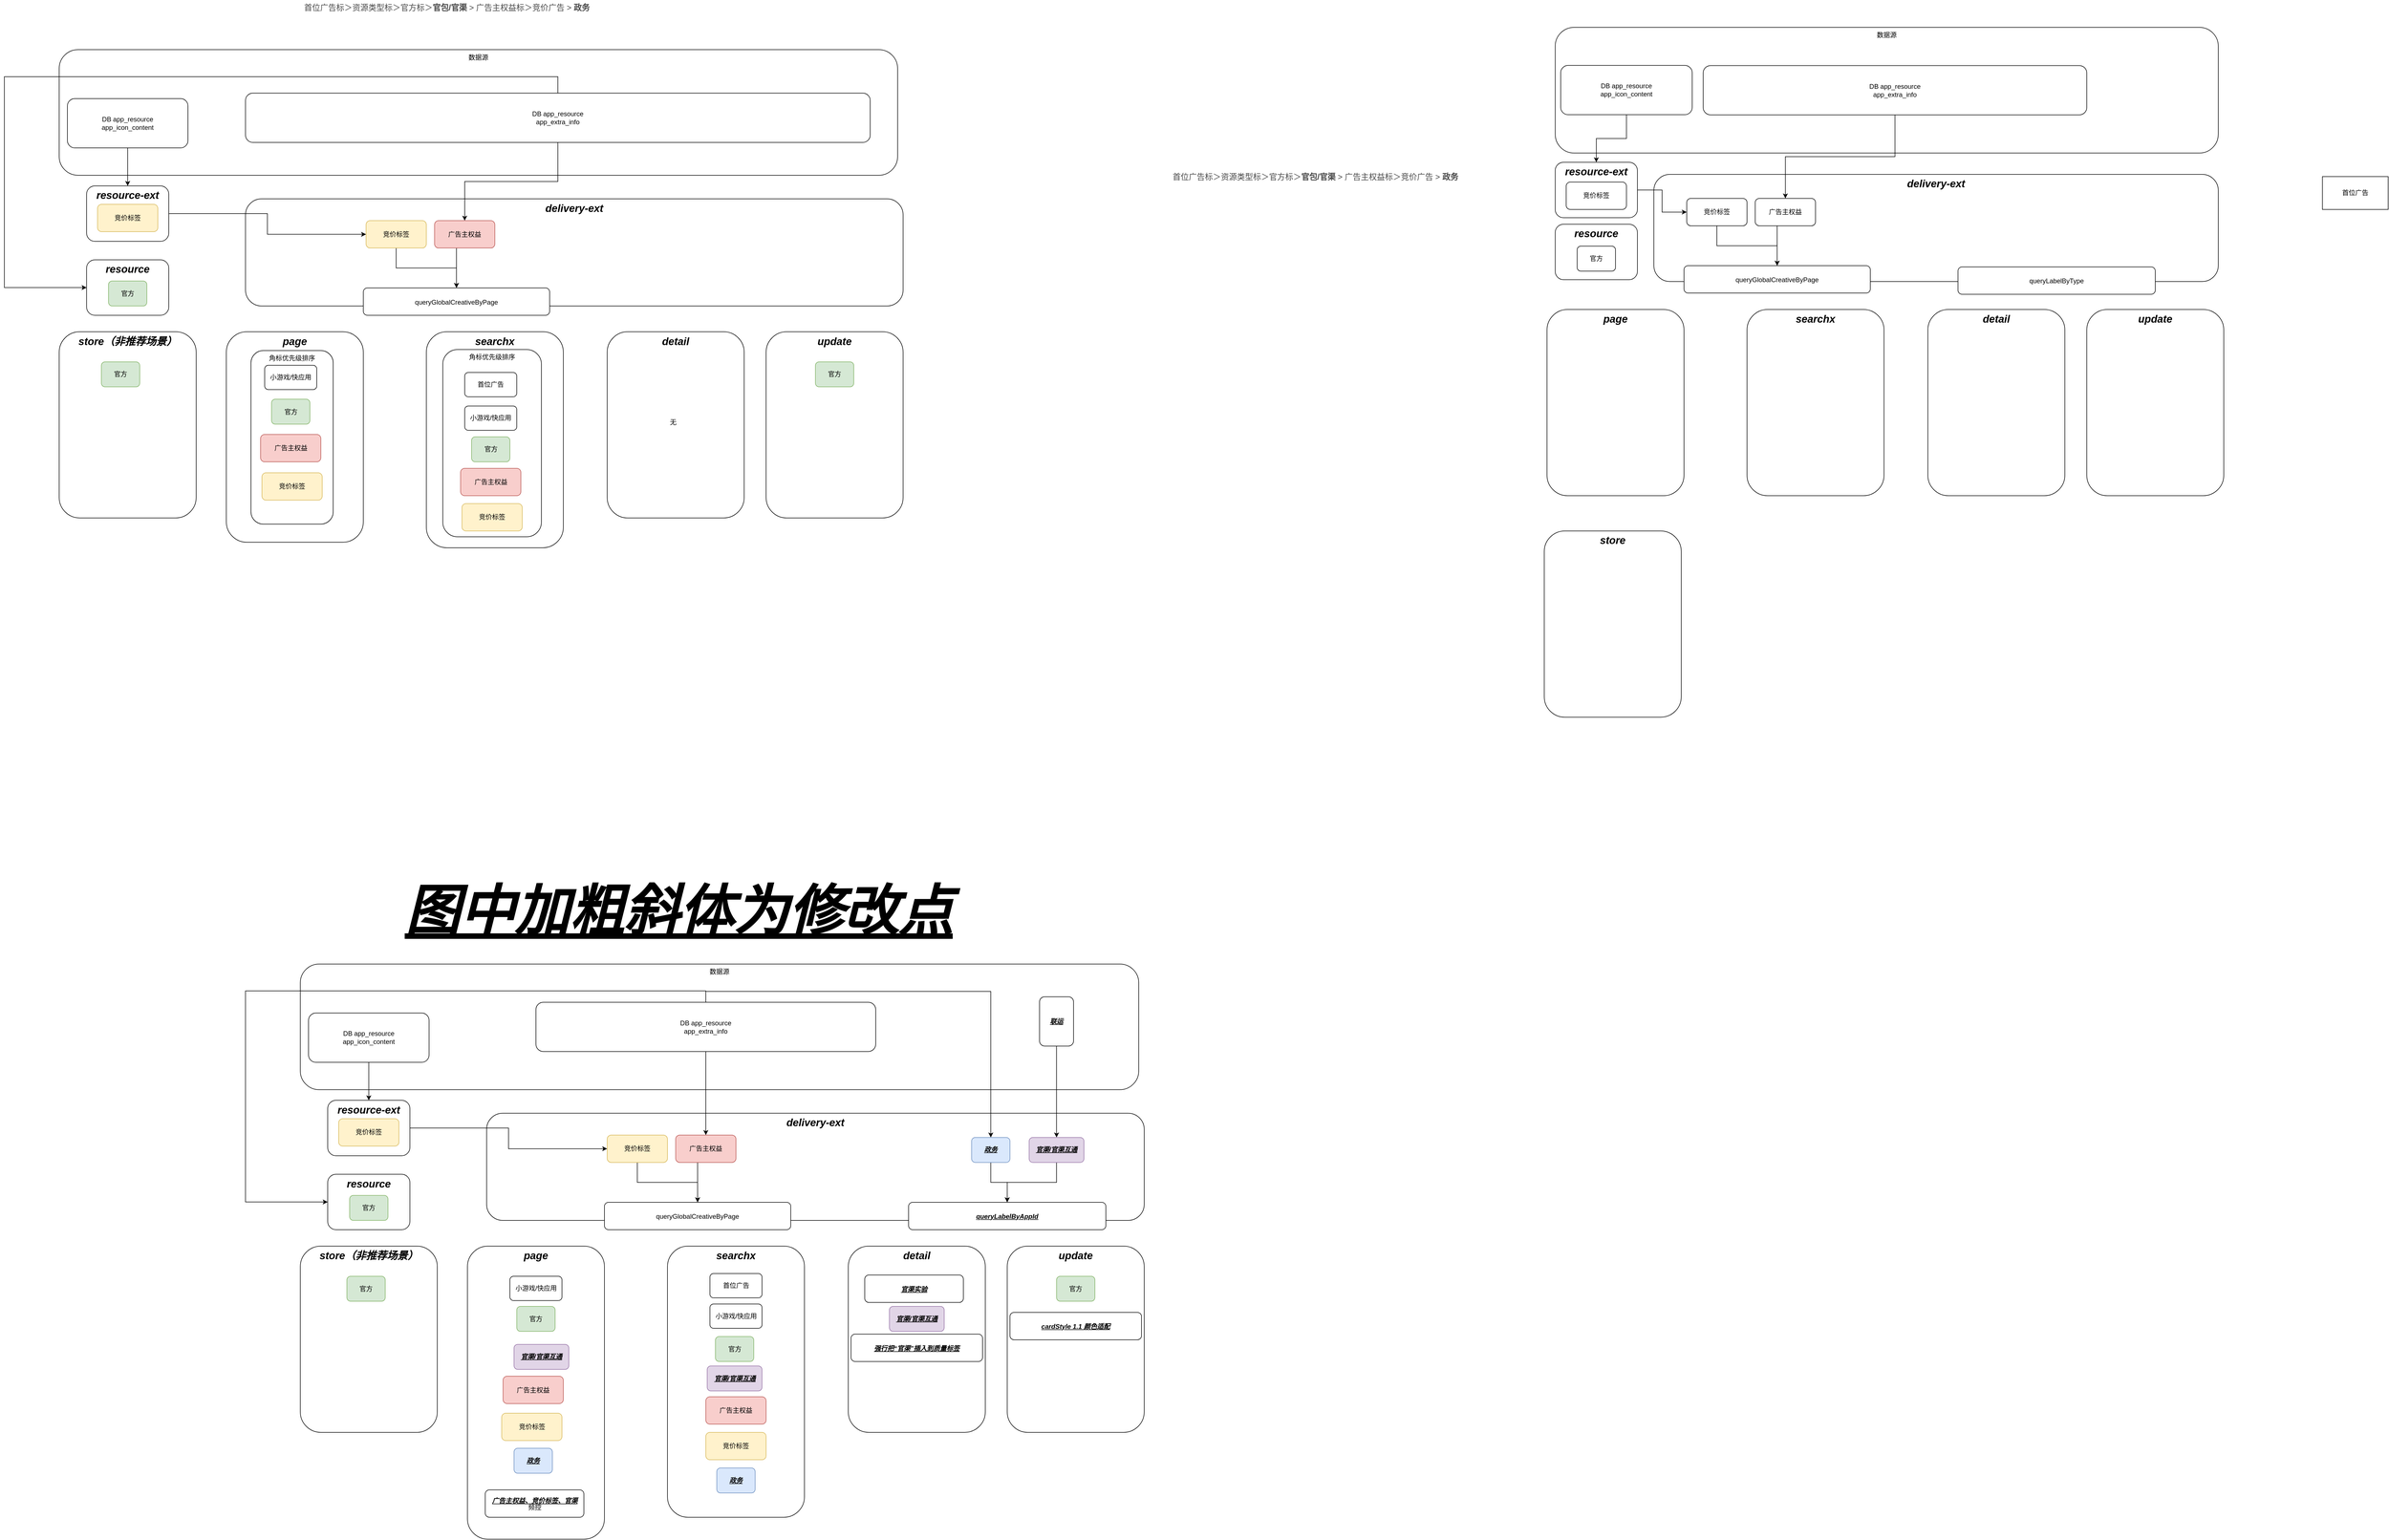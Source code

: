 <mxfile version="27.2.0">
  <diagram name="第 1 页" id="8LxZiP1NVyg7wSqTXbnJ">
    <mxGraphModel dx="1678" dy="2067" grid="1" gridSize="10" guides="1" tooltips="1" connect="1" arrows="1" fold="1" page="1" pageScale="1" pageWidth="827" pageHeight="1169" math="0" shadow="0">
      <root>
        <mxCell id="0" />
        <mxCell id="1" parent="0" />
        <mxCell id="3B4yekNZGvFQ_pMUscjl-64" value="数据源" style="rounded=1;whiteSpace=wrap;html=1;verticalAlign=top;" parent="1" vertex="1">
          <mxGeometry x="750" y="-799.38" width="1530" height="229.38" as="geometry" />
        </mxCell>
        <mxCell id="EMqu3kAwZpFHPyhhM5yz-33" value="delivery-ext" style="rounded=1;whiteSpace=wrap;html=1;verticalAlign=top;fontStyle=3;fontSize=19;" parent="1" vertex="1">
          <mxGeometry x="1090" y="-527" width="1200" height="195.62" as="geometry" />
        </mxCell>
        <mxCell id="1YZOs5OkidO7PdD_BnGx-1" value="resource" style="rounded=1;whiteSpace=wrap;html=1;verticalAlign=top;fontStyle=3;fontSize=19;" parent="1" vertex="1">
          <mxGeometry x="800" y="-415.62" width="150" height="101.24" as="geometry" />
        </mxCell>
        <mxCell id="EMqu3kAwZpFHPyhhM5yz-104" style="edgeStyle=orthogonalEdgeStyle;rounded=0;orthogonalLoop=1;jettySize=auto;html=1;exitX=0.5;exitY=0;exitDx=0;exitDy=0;" parent="1" source="1YZOs5OkidO7PdD_BnGx-44" edge="1">
          <mxGeometry relative="1" as="geometry">
            <mxPoint x="800" y="-365" as="targetPoint" />
            <Array as="points">
              <mxPoint x="1660" y="-750" />
              <mxPoint x="650" y="-750" />
              <mxPoint x="650" y="-365" />
            </Array>
          </mxGeometry>
        </mxCell>
        <mxCell id="EMqu3kAwZpFHPyhhM5yz-11" value="searchx" style="rounded=1;whiteSpace=wrap;html=1;verticalAlign=top;fontStyle=3;fontSize=19;" parent="1" vertex="1">
          <mxGeometry x="1420" y="-284.38" width="250" height="394.38" as="geometry" />
        </mxCell>
        <mxCell id="EMqu3kAwZpFHPyhhM5yz-12" value="page" style="rounded=1;whiteSpace=wrap;html=1;verticalAlign=top;fontStyle=3;fontSize=19;" parent="1" vertex="1">
          <mxGeometry x="1055" y="-284.38" width="250" height="384.38" as="geometry" />
        </mxCell>
        <mxCell id="4hsmViWtGQXoQg3-sEdV-2" value="角标优先级排序" style="rounded=1;whiteSpace=wrap;html=1;verticalAlign=top;" vertex="1" parent="1">
          <mxGeometry x="1450" y="-251.88" width="180" height="341.88" as="geometry" />
        </mxCell>
        <mxCell id="EMqu3kAwZpFHPyhhM5yz-14" value="update" style="rounded=1;whiteSpace=wrap;html=1;verticalAlign=top;fontStyle=3;fontSize=19;" parent="1" vertex="1">
          <mxGeometry x="2040" y="-284.38" width="250" height="340" as="geometry" />
        </mxCell>
        <mxCell id="EMqu3kAwZpFHPyhhM5yz-13" value="detail" style="rounded=1;whiteSpace=wrap;html=1;verticalAlign=top;fontStyle=3;fontSize=19;" parent="1" vertex="1">
          <mxGeometry x="1750" y="-284.38" width="250" height="340" as="geometry" />
        </mxCell>
        <mxCell id="4hsmViWtGQXoQg3-sEdV-1" value="角标优先级排序" style="rounded=1;whiteSpace=wrap;html=1;verticalAlign=top;" vertex="1" parent="1">
          <mxGeometry x="1100" y="-250" width="150" height="316.88" as="geometry" />
        </mxCell>
        <UserObject label="&lt;span data-docs-delta=&quot;[[20,&amp;quot;首位广告标＞资源类型标＞官方标＞&amp;quot;,&amp;quot;inline-dir:\&amp;quot;ltr\&amp;quot;&amp;quot;],[20,&amp;quot;官包/官渠 &amp;quot;,&amp;quot;8:1|inline-dir:\&amp;quot;ltr\&amp;quot;&amp;quot;],[20,&amp;quot;&gt; 广告主权益标＞竞价广告 &gt; &amp;quot;,&amp;quot;inline-dir:\&amp;quot;ltr\&amp;quot;&amp;quot;],[20,&amp;quot;政务&amp;quot;,&amp;quot;8:1|inline-dir:\&amp;quot;ltr\&amp;quot;&amp;quot;]]&quot; data-copy-origin=&quot;https://odocs.myoas.com&quot;&gt;&lt;p class=&quot;ql-direction-ltr ql-long-284244&quot; style=&quot;line-height: 100%;margin-bottom: 0pt;margin-top: 0pt;font-size: 11pt;color: #494949;&quot;&gt;&lt;span class=&quot;ql-author-284244&quot; style=&quot;&quot;&gt;首位广告标＞资源类型标＞官方标＞&lt;/span&gt;&lt;strong class=&quot;ql-author-284244&quot; style=&quot;&quot;&gt;官包/官渠 &lt;/strong&gt;&lt;span class=&quot;ql-author-284244&quot; style=&quot;&quot;&gt;&amp;gt; 广告主权益标＞竞价广告 &amp;gt; &lt;/span&gt;&lt;strong class=&quot;ql-author-284244&quot; style=&quot;&quot;&gt;政务&lt;/strong&gt;&lt;/p&gt;&lt;/span&gt;" link="&lt;span data-docs-delta=&quot;[[20,&amp;quot;首位广告标＞资源类型标＞官方标＞&amp;quot;,&amp;quot;inline-dir:\&amp;quot;ltr\&amp;quot;&amp;quot;],[20,&amp;quot;官包/官渠 &amp;quot;,&amp;quot;8:1|inline-dir:\&amp;quot;ltr\&amp;quot;&amp;quot;],[20,&amp;quot;&gt; 广告主权益标＞竞价广告 &gt; &amp;quot;,&amp;quot;inline-dir:\&amp;quot;ltr\&amp;quot;&amp;quot;],[20,&amp;quot;政务&amp;quot;,&amp;quot;8:1|inline-dir:\&amp;quot;ltr\&amp;quot;&amp;quot;]]&quot; data-copy-origin=&quot;https://odocs.myoas.com&quot;&gt;&lt;p class=&quot;ql-direction-ltr ql-long-284244&quot; style=&quot;line-height: 100%;margin-bottom: 0pt;margin-top: 0pt;font-size: 11pt;color: #494949;&quot;&gt;&lt;span class=&quot;ql-author-284244&quot; style=&quot;&quot;&gt;首位广告标＞资源类型标＞官方标＞&lt;/span&gt;&lt;strong class=&quot;ql-author-284244&quot; style=&quot;&quot;&gt;官包/官渠 &lt;/strong&gt;&lt;span class=&quot;ql-author-284244&quot; style=&quot;&quot;&gt;&amp;gt; 广告主权益标＞竞价广告 &amp;gt; &lt;/span&gt;&lt;strong class=&quot;ql-author-284244&quot; style=&quot;&quot;&gt;政务&lt;/strong&gt;&lt;/p&gt;&lt;/span&gt;" id="EMqu3kAwZpFHPyhhM5yz-23">
          <mxCell style="text;whiteSpace=wrap;html=1;" parent="1" vertex="1">
            <mxGeometry x="1195" y="-890" width="560" height="40" as="geometry" />
          </mxCell>
        </UserObject>
        <mxCell id="EMqu3kAwZpFHPyhhM5yz-56" style="edgeStyle=orthogonalEdgeStyle;rounded=0;orthogonalLoop=1;jettySize=auto;html=1;entryX=0.5;entryY=0;entryDx=0;entryDy=0;" parent="1" source="EMqu3kAwZpFHPyhhM5yz-28" target="EMqu3kAwZpFHPyhhM5yz-44" edge="1">
          <mxGeometry relative="1" as="geometry">
            <Array as="points">
              <mxPoint x="1475" y="-420" />
              <mxPoint x="1475" y="-420" />
            </Array>
          </mxGeometry>
        </mxCell>
        <mxCell id="EMqu3kAwZpFHPyhhM5yz-28" value="广告主权益" style="rounded=1;whiteSpace=wrap;html=1;fillColor=#f8cecc;strokeColor=#b85450;" parent="1" vertex="1">
          <mxGeometry x="1435" y="-487.19" width="110" height="50" as="geometry" />
        </mxCell>
        <mxCell id="EMqu3kAwZpFHPyhhM5yz-32" value="官方" style="rounded=1;whiteSpace=wrap;html=1;fillColor=#d5e8d4;strokeColor=#82b366;" parent="1" vertex="1">
          <mxGeometry x="840" y="-377" width="70" height="45.62" as="geometry" />
        </mxCell>
        <mxCell id="EMqu3kAwZpFHPyhhM5yz-57" style="edgeStyle=orthogonalEdgeStyle;rounded=0;orthogonalLoop=1;jettySize=auto;html=1;entryX=0.5;entryY=0;entryDx=0;entryDy=0;" parent="1" source="EMqu3kAwZpFHPyhhM5yz-43" target="EMqu3kAwZpFHPyhhM5yz-44" edge="1">
          <mxGeometry relative="1" as="geometry" />
        </mxCell>
        <mxCell id="EMqu3kAwZpFHPyhhM5yz-43" value="竞价标签" style="rounded=1;whiteSpace=wrap;html=1;fillColor=#fff2cc;strokeColor=#d6b656;" parent="1" vertex="1">
          <mxGeometry x="1310" y="-487.19" width="110" height="50" as="geometry" />
        </mxCell>
        <mxCell id="EMqu3kAwZpFHPyhhM5yz-44" value="&lt;span data-copy-origin=&quot;https://odocs.myoas.com&quot; data-docs-delta=&quot;[[20,&amp;quot;queryGlobalCreativeByPage&amp;quot;]]&quot;&gt;&lt;div style=&quot;line-height: 100%;&quot; data-language=&quot;java&quot; class=&quot;ql-code-block ql-direction-ltr ql-word-wrap-true ql-authorBlock-284244 ql-long-284244&quot;&gt;&lt;span class=&quot;ql-token hljs-title&quot;&gt;queryGlobalCreativeByPage&lt;/span&gt;&lt;/div&gt;&lt;/span&gt;" style="rounded=1;whiteSpace=wrap;html=1;" parent="1" vertex="1">
          <mxGeometry x="1305" y="-364.38" width="340" height="50" as="geometry" />
        </mxCell>
        <mxCell id="EMqu3kAwZpFHPyhhM5yz-49" style="edgeStyle=orthogonalEdgeStyle;rounded=0;orthogonalLoop=1;jettySize=auto;html=1;entryX=0.5;entryY=0;entryDx=0;entryDy=0;" parent="1" source="EMqu3kAwZpFHPyhhM5yz-46" target="EMqu3kAwZpFHPyhhM5yz-47" edge="1">
          <mxGeometry relative="1" as="geometry" />
        </mxCell>
        <mxCell id="EMqu3kAwZpFHPyhhM5yz-46" value="DB app_resource&lt;br&gt;app_icon_content" style="rounded=1;whiteSpace=wrap;html=1;" parent="1" vertex="1">
          <mxGeometry x="765" y="-710" width="220" height="90" as="geometry" />
        </mxCell>
        <mxCell id="EMqu3kAwZpFHPyhhM5yz-103" style="edgeStyle=orthogonalEdgeStyle;rounded=0;orthogonalLoop=1;jettySize=auto;html=1;entryX=0;entryY=0.5;entryDx=0;entryDy=0;" parent="1" source="EMqu3kAwZpFHPyhhM5yz-47" target="EMqu3kAwZpFHPyhhM5yz-43" edge="1">
          <mxGeometry relative="1" as="geometry" />
        </mxCell>
        <mxCell id="EMqu3kAwZpFHPyhhM5yz-47" value="resource-ext" style="rounded=1;whiteSpace=wrap;html=1;verticalAlign=top;fontStyle=3;fontSize=19;" parent="1" vertex="1">
          <mxGeometry x="800" y="-550.62" width="150" height="101.24" as="geometry" />
        </mxCell>
        <mxCell id="EMqu3kAwZpFHPyhhM5yz-48" value="竞价标签" style="rounded=1;whiteSpace=wrap;html=1;fillColor=#fff2cc;strokeColor=#d6b656;" parent="1" vertex="1">
          <mxGeometry x="820" y="-517" width="110" height="50" as="geometry" />
        </mxCell>
        <mxCell id="EMqu3kAwZpFHPyhhM5yz-53" style="edgeStyle=orthogonalEdgeStyle;rounded=0;orthogonalLoop=1;jettySize=auto;html=1;entryX=0.5;entryY=0;entryDx=0;entryDy=0;" parent="1" source="1YZOs5OkidO7PdD_BnGx-44" target="EMqu3kAwZpFHPyhhM5yz-28" edge="1">
          <mxGeometry relative="1" as="geometry" />
        </mxCell>
        <mxCell id="1YZOs5OkidO7PdD_BnGx-44" value="DB app_resource&lt;br&gt;app_extra_info" style="rounded=1;whiteSpace=wrap;html=1;" parent="1" vertex="1">
          <mxGeometry x="1090" y="-720" width="1140" height="90" as="geometry" />
        </mxCell>
        <mxCell id="EMqu3kAwZpFHPyhhM5yz-58" value="delivery-ext" style="rounded=1;whiteSpace=wrap;html=1;verticalAlign=top;fontStyle=3;fontSize=19;" parent="1" vertex="1">
          <mxGeometry x="3660" y="-571.62" width="1030" height="195.62" as="geometry" />
        </mxCell>
        <mxCell id="EMqu3kAwZpFHPyhhM5yz-59" value="resource" style="rounded=1;whiteSpace=wrap;html=1;verticalAlign=top;fontStyle=3;fontSize=19;" parent="1" vertex="1">
          <mxGeometry x="3480" y="-480.62" width="150" height="101.24" as="geometry" />
        </mxCell>
        <mxCell id="EMqu3kAwZpFHPyhhM5yz-60" value="数据源" style="rounded=1;whiteSpace=wrap;html=1;verticalAlign=top;" parent="1" vertex="1">
          <mxGeometry x="3480" y="-840" width="1210" height="229.38" as="geometry" />
        </mxCell>
        <mxCell id="EMqu3kAwZpFHPyhhM5yz-63" value="searchx" style="rounded=1;whiteSpace=wrap;html=1;verticalAlign=top;fontStyle=3;fontSize=19;" parent="1" vertex="1">
          <mxGeometry x="3830" y="-325.0" width="250" height="340" as="geometry" />
        </mxCell>
        <mxCell id="EMqu3kAwZpFHPyhhM5yz-64" value="page" style="rounded=1;whiteSpace=wrap;html=1;verticalAlign=top;fontStyle=3;fontSize=19;" parent="1" vertex="1">
          <mxGeometry x="3465" y="-325" width="250" height="340" as="geometry" />
        </mxCell>
        <mxCell id="EMqu3kAwZpFHPyhhM5yz-65" value="update" style="rounded=1;whiteSpace=wrap;html=1;verticalAlign=top;fontStyle=3;fontSize=19;" parent="1" vertex="1">
          <mxGeometry x="4450" y="-325.0" width="250" height="340" as="geometry" />
        </mxCell>
        <mxCell id="EMqu3kAwZpFHPyhhM5yz-66" value="store" style="rounded=1;whiteSpace=wrap;html=1;verticalAlign=top;fontStyle=3;fontSize=19;" parent="1" vertex="1">
          <mxGeometry x="3460" y="79.38" width="250" height="340" as="geometry" />
        </mxCell>
        <mxCell id="EMqu3kAwZpFHPyhhM5yz-67" value="detail" style="rounded=1;whiteSpace=wrap;html=1;verticalAlign=top;fontStyle=3;fontSize=19;" parent="1" vertex="1">
          <mxGeometry x="4160" y="-325" width="250" height="340" as="geometry" />
        </mxCell>
        <mxCell id="EMqu3kAwZpFHPyhhM5yz-70" value="首位广告" style="whiteSpace=wrap;html=1;" parent="1" vertex="1">
          <mxGeometry x="4880" y="-567.62" width="120" height="60" as="geometry" />
        </mxCell>
        <UserObject label="&lt;span data-docs-delta=&quot;[[20,&amp;quot;首位广告标＞资源类型标＞官方标＞&amp;quot;,&amp;quot;inline-dir:\&amp;quot;ltr\&amp;quot;&amp;quot;],[20,&amp;quot;官包/官渠 &amp;quot;,&amp;quot;8:1|inline-dir:\&amp;quot;ltr\&amp;quot;&amp;quot;],[20,&amp;quot;&gt; 广告主权益标＞竞价广告 &gt; &amp;quot;,&amp;quot;inline-dir:\&amp;quot;ltr\&amp;quot;&amp;quot;],[20,&amp;quot;政务&amp;quot;,&amp;quot;8:1|inline-dir:\&amp;quot;ltr\&amp;quot;&amp;quot;]]&quot; data-copy-origin=&quot;https://odocs.myoas.com&quot;&gt;&lt;p class=&quot;ql-direction-ltr ql-long-284244&quot; style=&quot;line-height: 100%;margin-bottom: 0pt;margin-top: 0pt;font-size: 11pt;color: #494949;&quot;&gt;&lt;span class=&quot;ql-author-284244&quot; style=&quot;&quot;&gt;首位广告标＞资源类型标＞官方标＞&lt;/span&gt;&lt;strong class=&quot;ql-author-284244&quot; style=&quot;&quot;&gt;官包/官渠 &lt;/strong&gt;&lt;span class=&quot;ql-author-284244&quot; style=&quot;&quot;&gt;&amp;gt; 广告主权益标＞竞价广告 &amp;gt; &lt;/span&gt;&lt;strong class=&quot;ql-author-284244&quot; style=&quot;&quot;&gt;政务&lt;/strong&gt;&lt;/p&gt;&lt;/span&gt;" link="&lt;span data-docs-delta=&quot;[[20,&amp;quot;首位广告标＞资源类型标＞官方标＞&amp;quot;,&amp;quot;inline-dir:\&amp;quot;ltr\&amp;quot;&amp;quot;],[20,&amp;quot;官包/官渠 &amp;quot;,&amp;quot;8:1|inline-dir:\&amp;quot;ltr\&amp;quot;&amp;quot;],[20,&amp;quot;&gt; 广告主权益标＞竞价广告 &gt; &amp;quot;,&amp;quot;inline-dir:\&amp;quot;ltr\&amp;quot;&amp;quot;],[20,&amp;quot;政务&amp;quot;,&amp;quot;8:1|inline-dir:\&amp;quot;ltr\&amp;quot;&amp;quot;]]&quot; data-copy-origin=&quot;https://odocs.myoas.com&quot;&gt;&lt;p class=&quot;ql-direction-ltr ql-long-284244&quot; style=&quot;line-height: 100%;margin-bottom: 0pt;margin-top: 0pt;font-size: 11pt;color: #494949;&quot;&gt;&lt;span class=&quot;ql-author-284244&quot; style=&quot;&quot;&gt;首位广告标＞资源类型标＞官方标＞&lt;/span&gt;&lt;strong class=&quot;ql-author-284244&quot; style=&quot;&quot;&gt;官包/官渠 &lt;/strong&gt;&lt;span class=&quot;ql-author-284244&quot; style=&quot;&quot;&gt;&amp;gt; 广告主权益标＞竞价广告 &amp;gt; &lt;/span&gt;&lt;strong class=&quot;ql-author-284244&quot; style=&quot;&quot;&gt;政务&lt;/strong&gt;&lt;/p&gt;&lt;/span&gt;" id="EMqu3kAwZpFHPyhhM5yz-71">
          <mxCell style="text;whiteSpace=wrap;html=1;" parent="1" vertex="1">
            <mxGeometry x="2780" y="-581.25" width="560" height="40" as="geometry" />
          </mxCell>
        </UserObject>
        <mxCell id="EMqu3kAwZpFHPyhhM5yz-72" style="edgeStyle=orthogonalEdgeStyle;rounded=0;orthogonalLoop=1;jettySize=auto;html=1;entryX=0.5;entryY=0;entryDx=0;entryDy=0;" parent="1" source="EMqu3kAwZpFHPyhhM5yz-73" target="EMqu3kAwZpFHPyhhM5yz-80" edge="1">
          <mxGeometry relative="1" as="geometry">
            <Array as="points">
              <mxPoint x="3885" y="-460.62" />
              <mxPoint x="3885" y="-460.62" />
            </Array>
          </mxGeometry>
        </mxCell>
        <mxCell id="EMqu3kAwZpFHPyhhM5yz-73" value="广告主权益" style="rounded=1;whiteSpace=wrap;html=1;" parent="1" vertex="1">
          <mxGeometry x="3845" y="-527.81" width="110" height="50" as="geometry" />
        </mxCell>
        <mxCell id="EMqu3kAwZpFHPyhhM5yz-75" value="官方" style="rounded=1;whiteSpace=wrap;html=1;" parent="1" vertex="1">
          <mxGeometry x="3520" y="-440.62" width="70" height="45.62" as="geometry" />
        </mxCell>
        <mxCell id="EMqu3kAwZpFHPyhhM5yz-78" style="edgeStyle=orthogonalEdgeStyle;rounded=0;orthogonalLoop=1;jettySize=auto;html=1;entryX=0.5;entryY=0;entryDx=0;entryDy=0;" parent="1" source="EMqu3kAwZpFHPyhhM5yz-79" target="EMqu3kAwZpFHPyhhM5yz-80" edge="1">
          <mxGeometry relative="1" as="geometry" />
        </mxCell>
        <mxCell id="EMqu3kAwZpFHPyhhM5yz-79" value="竞价标签" style="rounded=1;whiteSpace=wrap;html=1;" parent="1" vertex="1">
          <mxGeometry x="3720" y="-527.81" width="110" height="50" as="geometry" />
        </mxCell>
        <mxCell id="EMqu3kAwZpFHPyhhM5yz-80" value="&lt;span data-copy-origin=&quot;https://odocs.myoas.com&quot; data-docs-delta=&quot;[[20,&amp;quot;queryGlobalCreativeByPage&amp;quot;]]&quot;&gt;&lt;div style=&quot;line-height: 100%;&quot; data-language=&quot;java&quot; class=&quot;ql-code-block ql-direction-ltr ql-word-wrap-true ql-authorBlock-284244 ql-long-284244&quot;&gt;&lt;span class=&quot;ql-token hljs-title&quot;&gt;queryGlobalCreativeByPage&lt;/span&gt;&lt;/div&gt;&lt;/span&gt;" style="rounded=1;whiteSpace=wrap;html=1;" parent="1" vertex="1">
          <mxGeometry x="3715" y="-405" width="340" height="50" as="geometry" />
        </mxCell>
        <mxCell id="EMqu3kAwZpFHPyhhM5yz-81" value="&lt;span data-copy-origin=&quot;https://odocs.myoas.com&quot; data-docs-delta=&quot;[[20,&amp;quot;queryLabelByType&amp;quot;]]&quot;&gt;&lt;div style=&quot;line-height: 100%;&quot; data-language=&quot;java&quot; class=&quot;ql-code-block ql-direction-ltr ql-word-wrap-true ql-long-284244 ql-authorBlock-284244&quot;&gt;&lt;span class=&quot;ql-token hljs-title&quot;&gt;queryLabelByType&lt;/span&gt;&lt;/div&gt;&lt;/span&gt;" style="rounded=1;whiteSpace=wrap;html=1;" parent="1" vertex="1">
          <mxGeometry x="4215" y="-402.75" width="360" height="50" as="geometry" />
        </mxCell>
        <mxCell id="EMqu3kAwZpFHPyhhM5yz-82" style="edgeStyle=orthogonalEdgeStyle;rounded=0;orthogonalLoop=1;jettySize=auto;html=1;entryX=0.5;entryY=0;entryDx=0;entryDy=0;" parent="1" source="EMqu3kAwZpFHPyhhM5yz-83" target="EMqu3kAwZpFHPyhhM5yz-85" edge="1">
          <mxGeometry relative="1" as="geometry" />
        </mxCell>
        <mxCell id="EMqu3kAwZpFHPyhhM5yz-83" value="DB app_resource&lt;br&gt;app_icon_content" style="rounded=1;whiteSpace=wrap;html=1;" parent="1" vertex="1">
          <mxGeometry x="3490" y="-770.62" width="240" height="90" as="geometry" />
        </mxCell>
        <mxCell id="EMqu3kAwZpFHPyhhM5yz-84" style="edgeStyle=orthogonalEdgeStyle;rounded=0;orthogonalLoop=1;jettySize=auto;html=1;entryX=0;entryY=0.5;entryDx=0;entryDy=0;" parent="1" source="EMqu3kAwZpFHPyhhM5yz-85" target="EMqu3kAwZpFHPyhhM5yz-79" edge="1">
          <mxGeometry relative="1" as="geometry" />
        </mxCell>
        <mxCell id="EMqu3kAwZpFHPyhhM5yz-85" value="resource-ext" style="rounded=1;whiteSpace=wrap;html=1;verticalAlign=top;fontStyle=3;fontSize=19;" parent="1" vertex="1">
          <mxGeometry x="3480" y="-593.74" width="150" height="101.24" as="geometry" />
        </mxCell>
        <mxCell id="EMqu3kAwZpFHPyhhM5yz-86" value="竞价标签" style="rounded=1;whiteSpace=wrap;html=1;" parent="1" vertex="1">
          <mxGeometry x="3500" y="-557.62" width="110" height="50" as="geometry" />
        </mxCell>
        <mxCell id="EMqu3kAwZpFHPyhhM5yz-87" style="edgeStyle=orthogonalEdgeStyle;rounded=0;orthogonalLoop=1;jettySize=auto;html=1;entryX=0.5;entryY=0;entryDx=0;entryDy=0;" parent="1" source="EMqu3kAwZpFHPyhhM5yz-89" target="EMqu3kAwZpFHPyhhM5yz-73" edge="1">
          <mxGeometry relative="1" as="geometry" />
        </mxCell>
        <mxCell id="EMqu3kAwZpFHPyhhM5yz-89" value="DB app_resource&lt;br&gt;app_extra_info" style="rounded=1;whiteSpace=wrap;html=1;" parent="1" vertex="1">
          <mxGeometry x="3750" y="-770.31" width="700" height="90" as="geometry" />
        </mxCell>
        <mxCell id="EMqu3kAwZpFHPyhhM5yz-95" value="官方" style="rounded=1;whiteSpace=wrap;html=1;fillColor=#d5e8d4;strokeColor=#82b366;" parent="1" vertex="1">
          <mxGeometry x="1137.5" y="-161.25" width="70" height="45.62" as="geometry" />
        </mxCell>
        <mxCell id="EMqu3kAwZpFHPyhhM5yz-97" value="store（非推荐场景）" style="rounded=1;whiteSpace=wrap;html=1;verticalAlign=top;fontStyle=3;fontSize=19;" parent="1" vertex="1">
          <mxGeometry x="750" y="-284.38" width="250" height="340" as="geometry" />
        </mxCell>
        <mxCell id="EMqu3kAwZpFHPyhhM5yz-98" value="官方" style="rounded=1;whiteSpace=wrap;html=1;fillColor=#d5e8d4;strokeColor=#82b366;" parent="1" vertex="1">
          <mxGeometry x="827" y="-229.38" width="70" height="45.62" as="geometry" />
        </mxCell>
        <mxCell id="EMqu3kAwZpFHPyhhM5yz-106" value="广告主权益" style="rounded=1;whiteSpace=wrap;html=1;fillColor=#f8cecc;strokeColor=#b85450;" parent="1" vertex="1">
          <mxGeometry x="1117.5" y="-96.88" width="110" height="50" as="geometry" />
        </mxCell>
        <mxCell id="EMqu3kAwZpFHPyhhM5yz-107" value="竞价标签" style="rounded=1;whiteSpace=wrap;html=1;fillColor=#fff2cc;strokeColor=#d6b656;" parent="1" vertex="1">
          <mxGeometry x="1120" y="-26.88" width="110" height="50" as="geometry" />
        </mxCell>
        <mxCell id="EMqu3kAwZpFHPyhhM5yz-109" value="官方" style="rounded=1;whiteSpace=wrap;html=1;fillColor=#d5e8d4;strokeColor=#82b366;" parent="1" vertex="1">
          <mxGeometry x="1502.5" y="-92.5" width="70" height="45.62" as="geometry" />
        </mxCell>
        <mxCell id="EMqu3kAwZpFHPyhhM5yz-110" value="广告主权益" style="rounded=1;whiteSpace=wrap;html=1;fillColor=#f8cecc;strokeColor=#b85450;" parent="1" vertex="1">
          <mxGeometry x="1482.5" y="-35" width="110" height="50" as="geometry" />
        </mxCell>
        <mxCell id="EMqu3kAwZpFHPyhhM5yz-111" value="竞价标签" style="rounded=1;whiteSpace=wrap;html=1;fillColor=#fff2cc;strokeColor=#d6b656;" parent="1" vertex="1">
          <mxGeometry x="1485" y="29.38" width="110" height="50" as="geometry" />
        </mxCell>
        <mxCell id="EMqu3kAwZpFHPyhhM5yz-112" value="小游戏/快应用" style="rounded=1;whiteSpace=wrap;html=1;" parent="1" vertex="1">
          <mxGeometry x="1125" y="-223.14" width="95" height="44.38" as="geometry" />
        </mxCell>
        <mxCell id="EMqu3kAwZpFHPyhhM5yz-114" value="无" style="text;html=1;align=center;verticalAlign=middle;resizable=0;points=[];autosize=1;strokeColor=none;fillColor=none;" parent="1" vertex="1">
          <mxGeometry x="1850" y="-134.38" width="40" height="30" as="geometry" />
        </mxCell>
        <mxCell id="EMqu3kAwZpFHPyhhM5yz-115" value="小游戏/快应用" style="rounded=1;whiteSpace=wrap;html=1;" parent="1" vertex="1">
          <mxGeometry x="1490" y="-148.76" width="95" height="44.38" as="geometry" />
        </mxCell>
        <mxCell id="EMqu3kAwZpFHPyhhM5yz-116" value="首位广告" style="rounded=1;whiteSpace=wrap;html=1;" parent="1" vertex="1">
          <mxGeometry x="1490" y="-210" width="95" height="44.38" as="geometry" />
        </mxCell>
        <mxCell id="EMqu3kAwZpFHPyhhM5yz-118" value="数据源" style="rounded=1;whiteSpace=wrap;html=1;verticalAlign=top;" parent="1" vertex="1">
          <mxGeometry x="1190" y="870.0" width="1530" height="229.38" as="geometry" />
        </mxCell>
        <mxCell id="EMqu3kAwZpFHPyhhM5yz-119" value="delivery-ext" style="rounded=1;whiteSpace=wrap;html=1;verticalAlign=top;fontStyle=3;fontSize=19;" parent="1" vertex="1">
          <mxGeometry x="1530" y="1142.38" width="1200" height="195.62" as="geometry" />
        </mxCell>
        <mxCell id="EMqu3kAwZpFHPyhhM5yz-120" value="resource" style="rounded=1;whiteSpace=wrap;html=1;verticalAlign=top;fontStyle=3;fontSize=19;" parent="1" vertex="1">
          <mxGeometry x="1240" y="1253.76" width="150" height="101.24" as="geometry" />
        </mxCell>
        <mxCell id="EMqu3kAwZpFHPyhhM5yz-121" style="edgeStyle=orthogonalEdgeStyle;rounded=0;orthogonalLoop=1;jettySize=auto;html=1;exitX=0.5;exitY=0;exitDx=0;exitDy=0;" parent="1" source="EMqu3kAwZpFHPyhhM5yz-139" edge="1">
          <mxGeometry relative="1" as="geometry">
            <mxPoint x="1240" y="1304.38" as="targetPoint" />
            <Array as="points">
              <mxPoint x="1930" y="919" />
              <mxPoint x="1090" y="919" />
              <mxPoint x="1090" y="1304" />
            </Array>
          </mxGeometry>
        </mxCell>
        <mxCell id="EMqu3kAwZpFHPyhhM5yz-122" value="searchx" style="rounded=1;whiteSpace=wrap;html=1;verticalAlign=top;fontStyle=3;fontSize=19;" parent="1" vertex="1">
          <mxGeometry x="1860" y="1385" width="250" height="495" as="geometry" />
        </mxCell>
        <mxCell id="EMqu3kAwZpFHPyhhM5yz-123" value="page" style="rounded=1;whiteSpace=wrap;html=1;verticalAlign=top;fontStyle=3;fontSize=19;" parent="1" vertex="1">
          <mxGeometry x="1495" y="1385" width="250" height="535" as="geometry" />
        </mxCell>
        <mxCell id="EMqu3kAwZpFHPyhhM5yz-124" value="update" style="rounded=1;whiteSpace=wrap;html=1;verticalAlign=top;fontStyle=3;fontSize=19;" parent="1" vertex="1">
          <mxGeometry x="2480" y="1385" width="250" height="340" as="geometry" />
        </mxCell>
        <mxCell id="EMqu3kAwZpFHPyhhM5yz-126" value="detail" style="rounded=1;whiteSpace=wrap;html=1;verticalAlign=top;fontStyle=3;fontSize=19;" parent="1" vertex="1">
          <mxGeometry x="2190" y="1385" width="250" height="340" as="geometry" />
        </mxCell>
        <mxCell id="EMqu3kAwZpFHPyhhM5yz-127" style="edgeStyle=orthogonalEdgeStyle;rounded=0;orthogonalLoop=1;jettySize=auto;html=1;entryX=0.5;entryY=0;entryDx=0;entryDy=0;" parent="1" source="EMqu3kAwZpFHPyhhM5yz-128" target="EMqu3kAwZpFHPyhhM5yz-132" edge="1">
          <mxGeometry relative="1" as="geometry">
            <Array as="points">
              <mxPoint x="1915" y="1249.38" />
              <mxPoint x="1915" y="1249.38" />
            </Array>
          </mxGeometry>
        </mxCell>
        <mxCell id="EMqu3kAwZpFHPyhhM5yz-128" value="广告主权益" style="rounded=1;whiteSpace=wrap;html=1;fillColor=#f8cecc;strokeColor=#b85450;" parent="1" vertex="1">
          <mxGeometry x="1875" y="1182.19" width="110" height="50" as="geometry" />
        </mxCell>
        <mxCell id="EMqu3kAwZpFHPyhhM5yz-129" value="官方" style="rounded=1;whiteSpace=wrap;html=1;fillColor=#d5e8d4;strokeColor=#82b366;" parent="1" vertex="1">
          <mxGeometry x="1280" y="1292.38" width="70" height="45.62" as="geometry" />
        </mxCell>
        <mxCell id="EMqu3kAwZpFHPyhhM5yz-130" style="edgeStyle=orthogonalEdgeStyle;rounded=0;orthogonalLoop=1;jettySize=auto;html=1;entryX=0.5;entryY=0;entryDx=0;entryDy=0;" parent="1" source="EMqu3kAwZpFHPyhhM5yz-131" target="EMqu3kAwZpFHPyhhM5yz-132" edge="1">
          <mxGeometry relative="1" as="geometry" />
        </mxCell>
        <mxCell id="EMqu3kAwZpFHPyhhM5yz-131" value="竞价标签" style="rounded=1;whiteSpace=wrap;html=1;fillColor=#fff2cc;strokeColor=#d6b656;" parent="1" vertex="1">
          <mxGeometry x="1750" y="1182.19" width="110" height="50" as="geometry" />
        </mxCell>
        <mxCell id="EMqu3kAwZpFHPyhhM5yz-132" value="&lt;span data-copy-origin=&quot;https://odocs.myoas.com&quot; data-docs-delta=&quot;[[20,&amp;quot;queryGlobalCreativeByPage&amp;quot;]]&quot;&gt;&lt;div style=&quot;line-height: 100%;&quot; data-language=&quot;java&quot; class=&quot;ql-code-block ql-direction-ltr ql-word-wrap-true ql-authorBlock-284244 ql-long-284244&quot;&gt;&lt;span class=&quot;ql-token hljs-title&quot;&gt;queryGlobalCreativeByPage&lt;/span&gt;&lt;/div&gt;&lt;/span&gt;" style="rounded=1;whiteSpace=wrap;html=1;" parent="1" vertex="1">
          <mxGeometry x="1745" y="1305" width="340" height="50" as="geometry" />
        </mxCell>
        <mxCell id="EMqu3kAwZpFHPyhhM5yz-133" style="edgeStyle=orthogonalEdgeStyle;rounded=0;orthogonalLoop=1;jettySize=auto;html=1;entryX=0.5;entryY=0;entryDx=0;entryDy=0;" parent="1" source="EMqu3kAwZpFHPyhhM5yz-134" target="EMqu3kAwZpFHPyhhM5yz-136" edge="1">
          <mxGeometry relative="1" as="geometry" />
        </mxCell>
        <mxCell id="EMqu3kAwZpFHPyhhM5yz-134" value="DB app_resource&lt;br&gt;app_icon_content" style="rounded=1;whiteSpace=wrap;html=1;" parent="1" vertex="1">
          <mxGeometry x="1205" y="959.38" width="220" height="90" as="geometry" />
        </mxCell>
        <mxCell id="EMqu3kAwZpFHPyhhM5yz-135" style="edgeStyle=orthogonalEdgeStyle;rounded=0;orthogonalLoop=1;jettySize=auto;html=1;entryX=0;entryY=0.5;entryDx=0;entryDy=0;" parent="1" source="EMqu3kAwZpFHPyhhM5yz-136" target="EMqu3kAwZpFHPyhhM5yz-131" edge="1">
          <mxGeometry relative="1" as="geometry" />
        </mxCell>
        <mxCell id="EMqu3kAwZpFHPyhhM5yz-136" value="resource-ext" style="rounded=1;whiteSpace=wrap;html=1;verticalAlign=top;fontStyle=3;fontSize=19;" parent="1" vertex="1">
          <mxGeometry x="1240" y="1118.76" width="150" height="101.24" as="geometry" />
        </mxCell>
        <mxCell id="EMqu3kAwZpFHPyhhM5yz-137" value="竞价标签" style="rounded=1;whiteSpace=wrap;html=1;fillColor=#fff2cc;strokeColor=#d6b656;" parent="1" vertex="1">
          <mxGeometry x="1260" y="1152.38" width="110" height="50" as="geometry" />
        </mxCell>
        <mxCell id="EMqu3kAwZpFHPyhhM5yz-138" style="edgeStyle=orthogonalEdgeStyle;rounded=0;orthogonalLoop=1;jettySize=auto;html=1;entryX=0.5;entryY=0;entryDx=0;entryDy=0;" parent="1" source="EMqu3kAwZpFHPyhhM5yz-139" target="EMqu3kAwZpFHPyhhM5yz-128" edge="1">
          <mxGeometry relative="1" as="geometry" />
        </mxCell>
        <mxCell id="EMqu3kAwZpFHPyhhM5yz-190" style="edgeStyle=orthogonalEdgeStyle;rounded=0;orthogonalLoop=1;jettySize=auto;html=1;entryX=0.5;entryY=0;entryDx=0;entryDy=0;" parent="1" source="EMqu3kAwZpFHPyhhM5yz-139" target="EMqu3kAwZpFHPyhhM5yz-74" edge="1">
          <mxGeometry relative="1" as="geometry">
            <Array as="points">
              <mxPoint x="1930" y="920" />
              <mxPoint x="2450" y="920" />
            </Array>
          </mxGeometry>
        </mxCell>
        <mxCell id="EMqu3kAwZpFHPyhhM5yz-139" value="DB app_resource&lt;br&gt;app_extra_info" style="rounded=1;whiteSpace=wrap;html=1;" parent="1" vertex="1">
          <mxGeometry x="1620" y="939.69" width="620" height="90" as="geometry" />
        </mxCell>
        <mxCell id="EMqu3kAwZpFHPyhhM5yz-140" value="官方" style="rounded=1;whiteSpace=wrap;html=1;fillColor=#d5e8d4;strokeColor=#82b366;" parent="1" vertex="1">
          <mxGeometry x="2570" y="1440" width="70" height="45.62" as="geometry" />
        </mxCell>
        <mxCell id="EMqu3kAwZpFHPyhhM5yz-141" value="官方" style="rounded=1;whiteSpace=wrap;html=1;fillColor=#d5e8d4;strokeColor=#82b366;" parent="1" vertex="1">
          <mxGeometry x="1585" y="1495" width="70" height="45.62" as="geometry" />
        </mxCell>
        <mxCell id="EMqu3kAwZpFHPyhhM5yz-142" value="store（非推荐场景）" style="rounded=1;whiteSpace=wrap;html=1;verticalAlign=top;fontStyle=3;fontSize=19;" parent="1" vertex="1">
          <mxGeometry x="1190" y="1385" width="250" height="340" as="geometry" />
        </mxCell>
        <mxCell id="EMqu3kAwZpFHPyhhM5yz-143" value="官方" style="rounded=1;whiteSpace=wrap;html=1;fillColor=#d5e8d4;strokeColor=#82b366;" parent="1" vertex="1">
          <mxGeometry x="1275" y="1440" width="70" height="45.62" as="geometry" />
        </mxCell>
        <mxCell id="EMqu3kAwZpFHPyhhM5yz-144" value="广告主权益" style="rounded=1;whiteSpace=wrap;html=1;fillColor=#f8cecc;strokeColor=#b85450;" parent="1" vertex="1">
          <mxGeometry x="1560" y="1622.5" width="110" height="50" as="geometry" />
        </mxCell>
        <mxCell id="EMqu3kAwZpFHPyhhM5yz-145" value="竞价标签" style="rounded=1;whiteSpace=wrap;html=1;fillColor=#fff2cc;strokeColor=#d6b656;" parent="1" vertex="1">
          <mxGeometry x="1557.5" y="1690" width="110" height="50" as="geometry" />
        </mxCell>
        <mxCell id="EMqu3kAwZpFHPyhhM5yz-146" value="官方" style="rounded=1;whiteSpace=wrap;html=1;fillColor=#d5e8d4;strokeColor=#82b366;" parent="1" vertex="1">
          <mxGeometry x="1947.5" y="1550" width="70" height="45.62" as="geometry" />
        </mxCell>
        <mxCell id="EMqu3kAwZpFHPyhhM5yz-147" value="广告主权益" style="rounded=1;whiteSpace=wrap;html=1;fillColor=#f8cecc;strokeColor=#b85450;" parent="1" vertex="1">
          <mxGeometry x="1930" y="1660" width="110" height="50" as="geometry" />
        </mxCell>
        <mxCell id="EMqu3kAwZpFHPyhhM5yz-148" value="竞价标签" style="rounded=1;whiteSpace=wrap;html=1;fillColor=#fff2cc;strokeColor=#d6b656;" parent="1" vertex="1">
          <mxGeometry x="1930" y="1725" width="110" height="50" as="geometry" />
        </mxCell>
        <mxCell id="EMqu3kAwZpFHPyhhM5yz-149" value="小游戏/快应用" style="rounded=1;whiteSpace=wrap;html=1;" parent="1" vertex="1">
          <mxGeometry x="1572.5" y="1440" width="95" height="44.38" as="geometry" />
        </mxCell>
        <mxCell id="EMqu3kAwZpFHPyhhM5yz-151" value="小游戏/快应用" style="rounded=1;whiteSpace=wrap;html=1;" parent="1" vertex="1">
          <mxGeometry x="1937.5" y="1490.62" width="95" height="44.38" as="geometry" />
        </mxCell>
        <mxCell id="EMqu3kAwZpFHPyhhM5yz-152" value="首位广告" style="rounded=1;whiteSpace=wrap;html=1;" parent="1" vertex="1">
          <mxGeometry x="1937.5" y="1435" width="95" height="44.38" as="geometry" />
        </mxCell>
        <mxCell id="EMqu3kAwZpFHPyhhM5yz-194" style="edgeStyle=orthogonalEdgeStyle;rounded=0;orthogonalLoop=1;jettySize=auto;html=1;entryX=0.5;entryY=0;entryDx=0;entryDy=0;" parent="1" source="EMqu3kAwZpFHPyhhM5yz-62" target="EMqu3kAwZpFHPyhhM5yz-77" edge="1">
          <mxGeometry relative="1" as="geometry" />
        </mxCell>
        <mxCell id="EMqu3kAwZpFHPyhhM5yz-62" value="&lt;i&gt;&lt;u&gt;&lt;b&gt;联运&lt;/b&gt;&lt;/u&gt;&lt;/i&gt;" style="rounded=1;whiteSpace=wrap;html=1;" parent="1" vertex="1">
          <mxGeometry x="2539" y="929.69" width="62" height="90" as="geometry" />
        </mxCell>
        <mxCell id="EMqu3kAwZpFHPyhhM5yz-165" style="edgeStyle=orthogonalEdgeStyle;rounded=0;orthogonalLoop=1;jettySize=auto;html=1;entryX=0.5;entryY=0;entryDx=0;entryDy=0;" parent="1" source="EMqu3kAwZpFHPyhhM5yz-74" target="EMqu3kAwZpFHPyhhM5yz-155" edge="1">
          <mxGeometry relative="1" as="geometry" />
        </mxCell>
        <mxCell id="EMqu3kAwZpFHPyhhM5yz-198" style="edgeStyle=orthogonalEdgeStyle;rounded=0;orthogonalLoop=1;jettySize=auto;html=1;entryX=0.5;entryY=0;entryDx=0;entryDy=0;" parent="1" source="EMqu3kAwZpFHPyhhM5yz-77" target="EMqu3kAwZpFHPyhhM5yz-155" edge="1">
          <mxGeometry relative="1" as="geometry" />
        </mxCell>
        <mxCell id="EMqu3kAwZpFHPyhhM5yz-77" value="&lt;b&gt;&lt;i&gt;&lt;u&gt;官渠/官渠互通&lt;/u&gt;&lt;/i&gt;&lt;/b&gt;" style="rounded=1;whiteSpace=wrap;html=1;fillColor=#e1d5e7;strokeColor=#9673a6;" parent="1" vertex="1">
          <mxGeometry x="2520" y="1186.57" width="100" height="45.62" as="geometry" />
        </mxCell>
        <mxCell id="EMqu3kAwZpFHPyhhM5yz-155" value="&lt;span data-copy-origin=&quot;https://odocs.myoas.com&quot; data-docs-delta=&quot;[[20,&amp;quot;queryLabelByType&amp;quot;]]&quot;&gt;&lt;div style=&quot;line-height: 100%;&quot; data-language=&quot;java&quot; class=&quot;ql-code-block ql-direction-ltr ql-word-wrap-true ql-long-284244 ql-authorBlock-284244&quot;&gt;&lt;span class=&quot;ql-token hljs-title&quot;&gt;&lt;u&gt;&lt;i&gt;&lt;b&gt;queryLabelByAppId&lt;/b&gt;&lt;/i&gt;&lt;/u&gt;&lt;/span&gt;&lt;/div&gt;&lt;/span&gt;" style="rounded=1;whiteSpace=wrap;html=1;" parent="1" vertex="1">
          <mxGeometry x="2300" y="1305" width="360" height="50" as="geometry" />
        </mxCell>
        <mxCell id="EMqu3kAwZpFHPyhhM5yz-158" value="&lt;b&gt;&lt;i&gt;&lt;u&gt;政务&lt;/u&gt;&lt;/i&gt;&lt;/b&gt;" style="rounded=1;whiteSpace=wrap;html=1;fillColor=#dae8fc;strokeColor=#6c8ebf;" parent="1" vertex="1">
          <mxGeometry x="1950" y="1790" width="70" height="45.62" as="geometry" />
        </mxCell>
        <mxCell id="EMqu3kAwZpFHPyhhM5yz-159" value="&lt;b&gt;&lt;i&gt;&lt;u&gt;官渠/官渠互通&lt;/u&gt;&lt;/i&gt;&lt;/b&gt;" style="rounded=1;whiteSpace=wrap;html=1;fillColor=#e1d5e7;strokeColor=#9673a6;" parent="1" vertex="1">
          <mxGeometry x="2265" y="1495" width="100" height="45.62" as="geometry" />
        </mxCell>
        <mxCell id="EMqu3kAwZpFHPyhhM5yz-161" value="&lt;i style=&quot;&quot;&gt;&lt;u&gt;&lt;b&gt;官渠/官渠互通&lt;/b&gt;&lt;/u&gt;&lt;/i&gt;" style="rounded=1;whiteSpace=wrap;html=1;fillColor=#e1d5e7;strokeColor=#9673a6;" parent="1" vertex="1">
          <mxGeometry x="1932.5" y="1603.75" width="100" height="45.62" as="geometry" />
        </mxCell>
        <mxCell id="EMqu3kAwZpFHPyhhM5yz-182" value="&lt;span data-copy-origin=&quot;https://odocs.myoas.com&quot; data-docs-delta=&quot;[[20,&amp;quot;queryLabelByType&amp;quot;]]&quot;&gt;&lt;div style=&quot;line-height: 100%;&quot; data-language=&quot;java&quot; class=&quot;ql-code-block ql-direction-ltr ql-word-wrap-true ql-long-284244 ql-authorBlock-284244&quot;&gt;&lt;b&gt;&lt;i&gt;&lt;u&gt;强行把“官渠”插入到质量标签&lt;/u&gt;&lt;/i&gt;&lt;/b&gt;&lt;/div&gt;&lt;/span&gt;" style="rounded=1;whiteSpace=wrap;html=1;" parent="1" vertex="1">
          <mxGeometry x="2195" y="1545.62" width="240" height="50" as="geometry" />
        </mxCell>
        <mxCell id="EMqu3kAwZpFHPyhhM5yz-184" value="&lt;span data-copy-origin=&quot;https://odocs.myoas.com&quot; data-docs-delta=&quot;[[20,&amp;quot;queryGlobalCreativeByPage&amp;quot;]]&quot;&gt;&lt;div style=&quot;line-height: 100%;&quot; data-language=&quot;java&quot; class=&quot;ql-code-block ql-direction-ltr ql-word-wrap-true ql-authorBlock-284244 ql-long-284244&quot;&gt;&lt;span class=&quot;ql-token hljs-title&quot;&gt;&lt;b&gt;&lt;i&gt;&lt;u&gt;广告主权益、竞价标签、官渠&lt;/u&gt;&lt;/i&gt;&lt;/b&gt;&lt;br&gt;频控&lt;/span&gt;&lt;/div&gt;&lt;/span&gt;" style="rounded=1;whiteSpace=wrap;html=1;" parent="1" vertex="1">
          <mxGeometry x="1527.5" y="1830" width="180" height="50" as="geometry" />
        </mxCell>
        <mxCell id="EMqu3kAwZpFHPyhhM5yz-187" value="&lt;b&gt;&lt;i&gt;&lt;u&gt;政务&lt;/u&gt;&lt;/i&gt;&lt;/b&gt;" style="rounded=1;whiteSpace=wrap;html=1;fillColor=#dae8fc;strokeColor=#6c8ebf;" parent="1" vertex="1">
          <mxGeometry x="1580" y="1754" width="70" height="45.62" as="geometry" />
        </mxCell>
        <mxCell id="EMqu3kAwZpFHPyhhM5yz-188" value="&lt;b&gt;&lt;i&gt;&lt;u&gt;官渠/官渠互通&lt;/u&gt;&lt;/i&gt;&lt;/b&gt;" style="rounded=1;whiteSpace=wrap;html=1;fillColor=#e1d5e7;strokeColor=#9673a6;" parent="1" vertex="1">
          <mxGeometry x="1580" y="1564.38" width="100" height="45.62" as="geometry" />
        </mxCell>
        <mxCell id="EMqu3kAwZpFHPyhhM5yz-74" value="&lt;b&gt;&lt;i&gt;&lt;u&gt;政务&lt;/u&gt;&lt;/i&gt;&lt;/b&gt;" style="rounded=1;whiteSpace=wrap;html=1;fillColor=#dae8fc;strokeColor=#6c8ebf;" parent="1" vertex="1">
          <mxGeometry x="2415" y="1186.57" width="70" height="45.62" as="geometry" />
        </mxCell>
        <mxCell id="EMqu3kAwZpFHPyhhM5yz-202" value="&lt;span data-copy-origin=&quot;https://odocs.myoas.com&quot; data-docs-delta=&quot;[[20,&amp;quot;queryGlobalCreativeByPage&amp;quot;]]&quot;&gt;&lt;div style=&quot;line-height: 100%;&quot; data-language=&quot;java&quot; class=&quot;ql-code-block ql-direction-ltr ql-word-wrap-true ql-authorBlock-284244 ql-long-284244&quot;&gt;&lt;span class=&quot;ql-token hljs-title&quot;&gt;&lt;u&gt;&lt;i&gt;&lt;b&gt;官渠实验&lt;/b&gt;&lt;/i&gt;&lt;/u&gt;&lt;/span&gt;&lt;/div&gt;&lt;/span&gt;" style="rounded=1;whiteSpace=wrap;html=1;" parent="1" vertex="1">
          <mxGeometry x="2220" y="1437.81" width="180" height="50" as="geometry" />
        </mxCell>
        <mxCell id="EMqu3kAwZpFHPyhhM5yz-209" value="&lt;span data-copy-origin=&quot;https://odocs.myoas.com&quot; data-docs-delta=&quot;[[20,&amp;quot;queryLabelByType&amp;quot;]]&quot;&gt;&lt;div style=&quot;line-height: 100%;&quot; data-language=&quot;java&quot; class=&quot;ql-code-block ql-direction-ltr ql-word-wrap-true ql-long-284244 ql-authorBlock-284244&quot;&gt;&lt;b&gt;&lt;i&gt;&lt;u&gt;cardStyle 1.1 颜色适配&lt;br&gt;&lt;/u&gt;&lt;/i&gt;&lt;/b&gt;&lt;/div&gt;&lt;/span&gt;" style="rounded=1;whiteSpace=wrap;html=1;" parent="1" vertex="1">
          <mxGeometry x="2485" y="1505.94" width="240" height="50" as="geometry" />
        </mxCell>
        <mxCell id="EpBGjjW55CrgH6KDZz3k-2" value="&lt;b&gt;&lt;font style=&quot;font-size: 100px;&quot;&gt;&lt;i&gt;&lt;u&gt;图中加粗斜体为修改点&lt;/u&gt;&lt;/i&gt;&lt;/font&gt;&lt;/b&gt;" style="text;html=1;align=center;verticalAlign=middle;resizable=0;points=[];autosize=1;strokeColor=none;fillColor=none;" parent="1" vertex="1">
          <mxGeometry x="1370" y="708" width="1020" height="130" as="geometry" />
        </mxCell>
        <mxCell id="EMqu3kAwZpFHPyhhM5yz-90" value="官方" style="rounded=1;whiteSpace=wrap;html=1;fillColor=#d5e8d4;strokeColor=#82b366;" parent="1" vertex="1">
          <mxGeometry x="2130" y="-229.38" width="70" height="45.62" as="geometry" />
        </mxCell>
      </root>
    </mxGraphModel>
  </diagram>
</mxfile>
